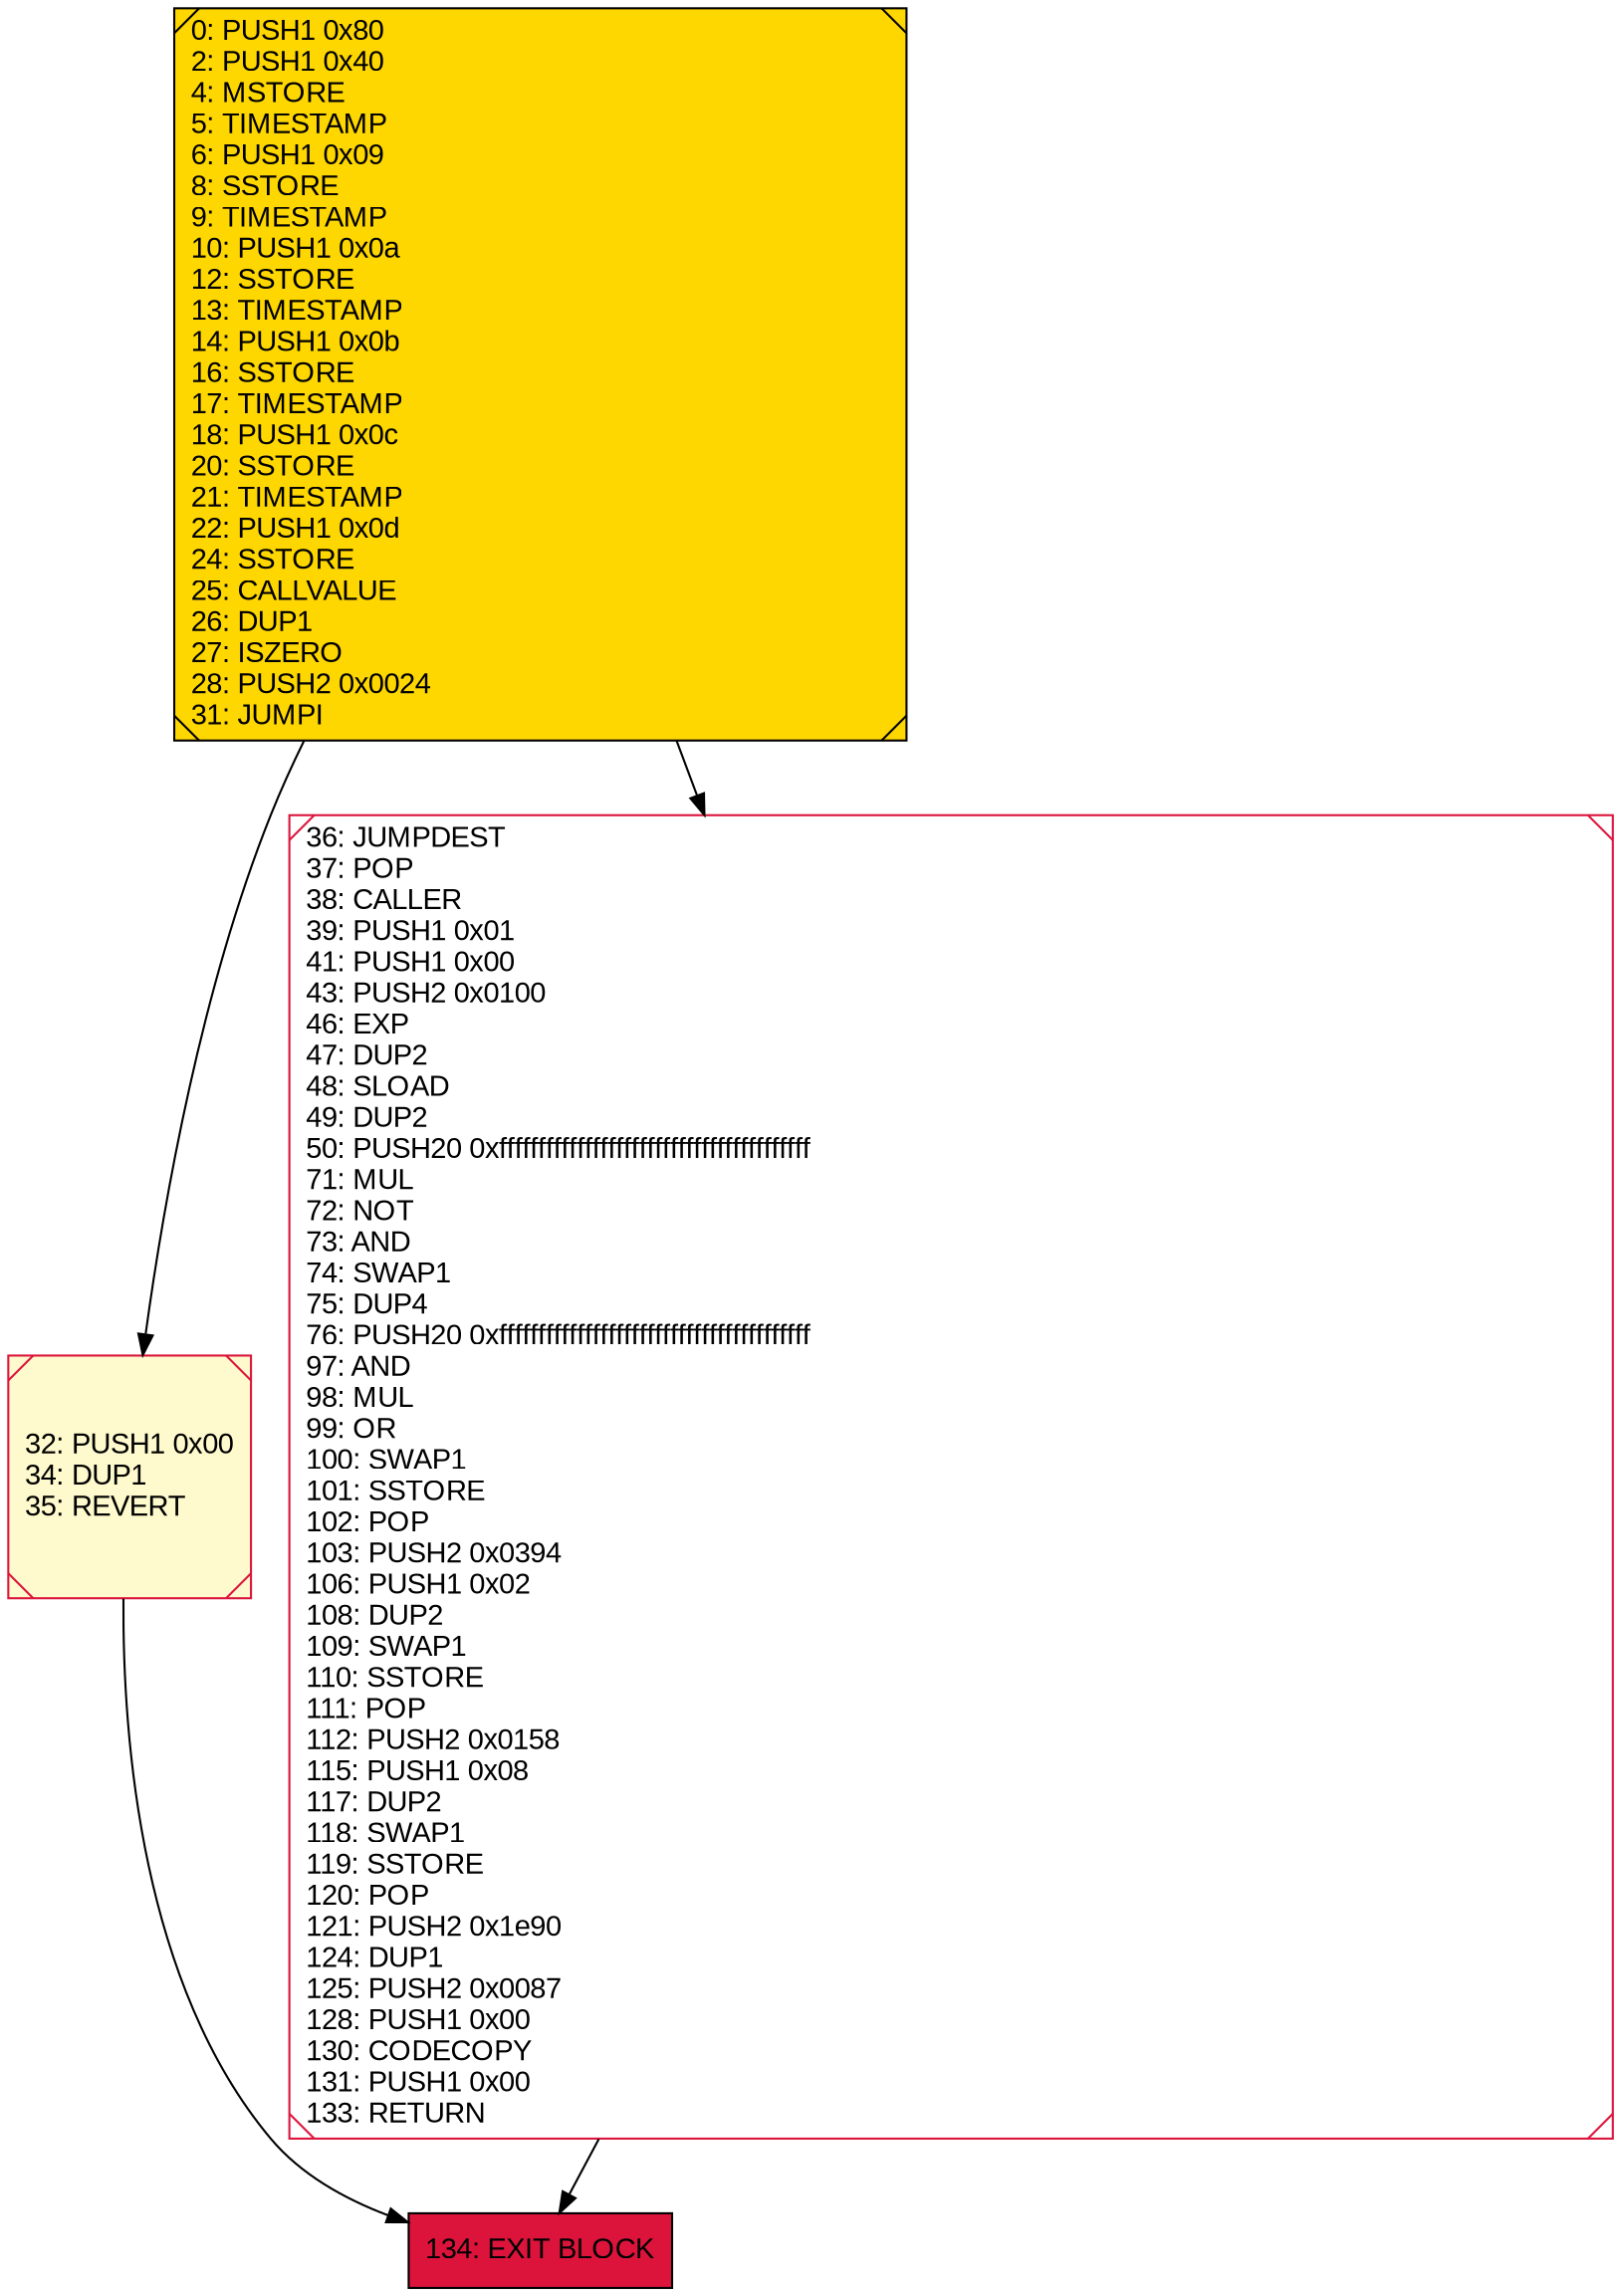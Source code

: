 digraph G {
bgcolor=transparent rankdir=UD;
node [shape=box style=filled color=black fillcolor=white fontname=arial fontcolor=black];
0 [label="0: PUSH1 0x80\l2: PUSH1 0x40\l4: MSTORE\l5: TIMESTAMP\l6: PUSH1 0x09\l8: SSTORE\l9: TIMESTAMP\l10: PUSH1 0x0a\l12: SSTORE\l13: TIMESTAMP\l14: PUSH1 0x0b\l16: SSTORE\l17: TIMESTAMP\l18: PUSH1 0x0c\l20: SSTORE\l21: TIMESTAMP\l22: PUSH1 0x0d\l24: SSTORE\l25: CALLVALUE\l26: DUP1\l27: ISZERO\l28: PUSH2 0x0024\l31: JUMPI\l" fillcolor=lemonchiffon shape=Msquare fillcolor=gold ];
32 [label="32: PUSH1 0x00\l34: DUP1\l35: REVERT\l" fillcolor=lemonchiffon shape=Msquare color=crimson ];
134 [label="134: EXIT BLOCK\l" fillcolor=crimson ];
36 [label="36: JUMPDEST\l37: POP\l38: CALLER\l39: PUSH1 0x01\l41: PUSH1 0x00\l43: PUSH2 0x0100\l46: EXP\l47: DUP2\l48: SLOAD\l49: DUP2\l50: PUSH20 0xffffffffffffffffffffffffffffffffffffffff\l71: MUL\l72: NOT\l73: AND\l74: SWAP1\l75: DUP4\l76: PUSH20 0xffffffffffffffffffffffffffffffffffffffff\l97: AND\l98: MUL\l99: OR\l100: SWAP1\l101: SSTORE\l102: POP\l103: PUSH2 0x0394\l106: PUSH1 0x02\l108: DUP2\l109: SWAP1\l110: SSTORE\l111: POP\l112: PUSH2 0x0158\l115: PUSH1 0x08\l117: DUP2\l118: SWAP1\l119: SSTORE\l120: POP\l121: PUSH2 0x1e90\l124: DUP1\l125: PUSH2 0x0087\l128: PUSH1 0x00\l130: CODECOPY\l131: PUSH1 0x00\l133: RETURN\l" shape=Msquare color=crimson ];
0 -> 32;
32 -> 134;
0 -> 36;
36 -> 134;
}